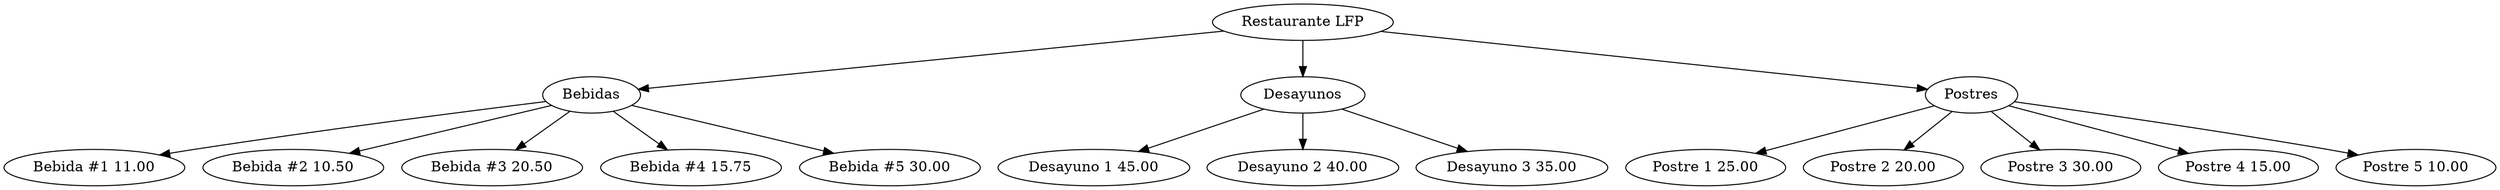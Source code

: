 digraph G {
A[label="Restaurante LFP"]
Categoria0[label = "Bebidas"]
A -> Categoria0
CategoriaHijo0[label = "Bebida #1 11.00"]
Categoria0 -> CategoriaHijo0
CategoriaHijo1[label = "Bebida #2 10.50"]
Categoria0 -> CategoriaHijo1
CategoriaHijo2[label = "Bebida #3 20.50"]
Categoria0 -> CategoriaHijo2
CategoriaHijo3[label = "Bebida #4 15.75"]
Categoria0 -> CategoriaHijo3
CategoriaHijo4[label = "Bebida #5 30.00"]
Categoria0 -> CategoriaHijo4
Categoria1[label = "Desayunos"]
A -> Categoria1
CategoriaHijo5[label = "Desayuno 1 45.00"]
Categoria1 -> CategoriaHijo5
CategoriaHijo6[label = "Desayuno 2 40.00"]
Categoria1 -> CategoriaHijo6
CategoriaHijo7[label = "Desayuno 3 35.00"]
Categoria1 -> CategoriaHijo7
Categoria2[label = "Postres"]
A -> Categoria2
CategoriaHijo8[label = "Postre 1 25.00"]
Categoria2 -> CategoriaHijo8
CategoriaHijo9[label = "Postre 2 20.00"]
Categoria2 -> CategoriaHijo9
CategoriaHijo10[label = "Postre 3 30.00"]
Categoria2 -> CategoriaHijo10
CategoriaHijo11[label = "Postre 4 15.00"]
Categoria2 -> CategoriaHijo11
CategoriaHijo12[label = "Postre 5 10.00"]
Categoria2 -> CategoriaHijo12

}